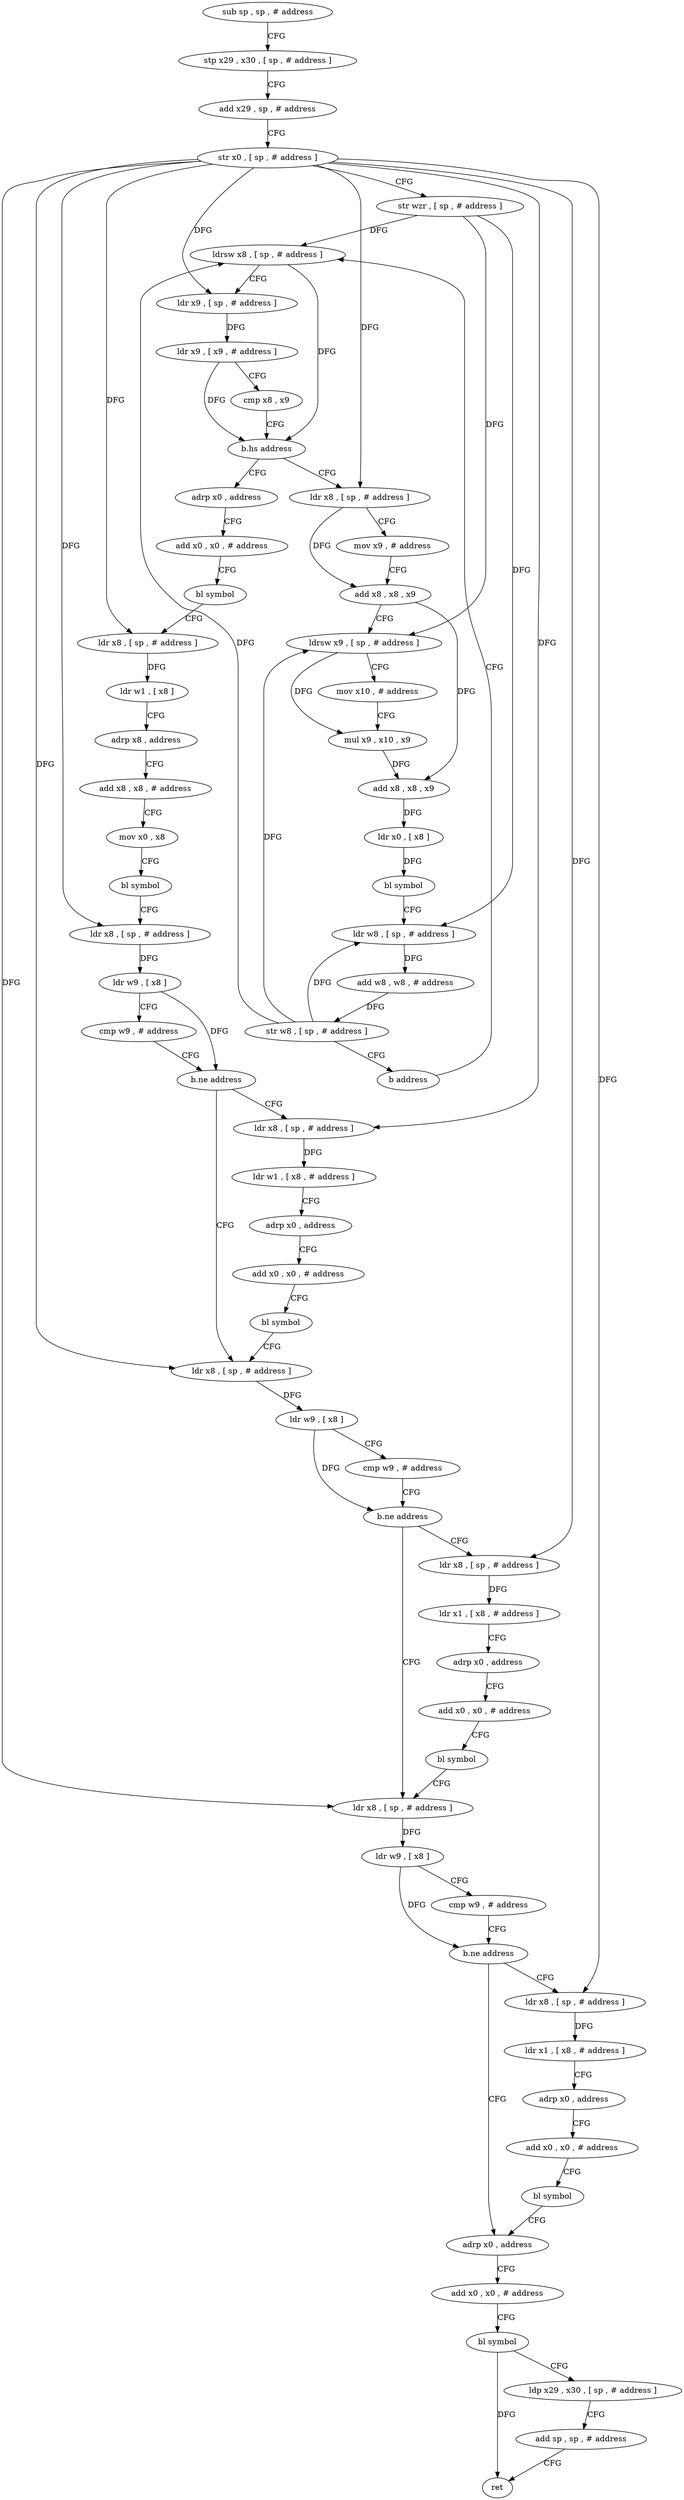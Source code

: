 digraph "func" {
"132088" [label = "sub sp , sp , # address" ]
"132092" [label = "stp x29 , x30 , [ sp , # address ]" ]
"132096" [label = "add x29 , sp , # address" ]
"132100" [label = "str x0 , [ sp , # address ]" ]
"132104" [label = "str wzr , [ sp , # address ]" ]
"132108" [label = "ldrsw x8 , [ sp , # address ]" ]
"132180" [label = "adrp x0 , address" ]
"132184" [label = "add x0 , x0 , # address" ]
"132188" [label = "bl symbol" ]
"132192" [label = "ldr x8 , [ sp , # address ]" ]
"132196" [label = "ldr w1 , [ x8 ]" ]
"132200" [label = "adrp x8 , address" ]
"132204" [label = "add x8 , x8 , # address" ]
"132208" [label = "mov x0 , x8" ]
"132212" [label = "bl symbol" ]
"132216" [label = "ldr x8 , [ sp , # address ]" ]
"132220" [label = "ldr w9 , [ x8 ]" ]
"132224" [label = "cmp w9 , # address" ]
"132228" [label = "b.ne address" ]
"132252" [label = "ldr x8 , [ sp , # address ]" ]
"132232" [label = "ldr x8 , [ sp , # address ]" ]
"132128" [label = "ldr x8 , [ sp , # address ]" ]
"132132" [label = "mov x9 , # address" ]
"132136" [label = "add x8 , x8 , x9" ]
"132140" [label = "ldrsw x9 , [ sp , # address ]" ]
"132144" [label = "mov x10 , # address" ]
"132148" [label = "mul x9 , x10 , x9" ]
"132152" [label = "add x8 , x8 , x9" ]
"132156" [label = "ldr x0 , [ x8 ]" ]
"132160" [label = "bl symbol" ]
"132164" [label = "ldr w8 , [ sp , # address ]" ]
"132168" [label = "add w8 , w8 , # address" ]
"132172" [label = "str w8 , [ sp , # address ]" ]
"132176" [label = "b address" ]
"132256" [label = "ldr w9 , [ x8 ]" ]
"132260" [label = "cmp w9 , # address" ]
"132264" [label = "b.ne address" ]
"132288" [label = "ldr x8 , [ sp , # address ]" ]
"132268" [label = "ldr x8 , [ sp , # address ]" ]
"132236" [label = "ldr w1 , [ x8 , # address ]" ]
"132240" [label = "adrp x0 , address" ]
"132244" [label = "add x0 , x0 , # address" ]
"132248" [label = "bl symbol" ]
"132112" [label = "ldr x9 , [ sp , # address ]" ]
"132116" [label = "ldr x9 , [ x9 , # address ]" ]
"132120" [label = "cmp x8 , x9" ]
"132124" [label = "b.hs address" ]
"132292" [label = "ldr w9 , [ x8 ]" ]
"132296" [label = "cmp w9 , # address" ]
"132300" [label = "b.ne address" ]
"132324" [label = "adrp x0 , address" ]
"132304" [label = "ldr x8 , [ sp , # address ]" ]
"132272" [label = "ldr x1 , [ x8 , # address ]" ]
"132276" [label = "adrp x0 , address" ]
"132280" [label = "add x0 , x0 , # address" ]
"132284" [label = "bl symbol" ]
"132328" [label = "add x0 , x0 , # address" ]
"132332" [label = "bl symbol" ]
"132336" [label = "ldp x29 , x30 , [ sp , # address ]" ]
"132340" [label = "add sp , sp , # address" ]
"132344" [label = "ret" ]
"132308" [label = "ldr x1 , [ x8 , # address ]" ]
"132312" [label = "adrp x0 , address" ]
"132316" [label = "add x0 , x0 , # address" ]
"132320" [label = "bl symbol" ]
"132088" -> "132092" [ label = "CFG" ]
"132092" -> "132096" [ label = "CFG" ]
"132096" -> "132100" [ label = "CFG" ]
"132100" -> "132104" [ label = "CFG" ]
"132100" -> "132112" [ label = "DFG" ]
"132100" -> "132192" [ label = "DFG" ]
"132100" -> "132216" [ label = "DFG" ]
"132100" -> "132128" [ label = "DFG" ]
"132100" -> "132252" [ label = "DFG" ]
"132100" -> "132232" [ label = "DFG" ]
"132100" -> "132288" [ label = "DFG" ]
"132100" -> "132268" [ label = "DFG" ]
"132100" -> "132304" [ label = "DFG" ]
"132104" -> "132108" [ label = "DFG" ]
"132104" -> "132140" [ label = "DFG" ]
"132104" -> "132164" [ label = "DFG" ]
"132108" -> "132112" [ label = "CFG" ]
"132108" -> "132124" [ label = "DFG" ]
"132180" -> "132184" [ label = "CFG" ]
"132184" -> "132188" [ label = "CFG" ]
"132188" -> "132192" [ label = "CFG" ]
"132192" -> "132196" [ label = "DFG" ]
"132196" -> "132200" [ label = "CFG" ]
"132200" -> "132204" [ label = "CFG" ]
"132204" -> "132208" [ label = "CFG" ]
"132208" -> "132212" [ label = "CFG" ]
"132212" -> "132216" [ label = "CFG" ]
"132216" -> "132220" [ label = "DFG" ]
"132220" -> "132224" [ label = "CFG" ]
"132220" -> "132228" [ label = "DFG" ]
"132224" -> "132228" [ label = "CFG" ]
"132228" -> "132252" [ label = "CFG" ]
"132228" -> "132232" [ label = "CFG" ]
"132252" -> "132256" [ label = "DFG" ]
"132232" -> "132236" [ label = "DFG" ]
"132128" -> "132132" [ label = "CFG" ]
"132128" -> "132136" [ label = "DFG" ]
"132132" -> "132136" [ label = "CFG" ]
"132136" -> "132140" [ label = "CFG" ]
"132136" -> "132152" [ label = "DFG" ]
"132140" -> "132144" [ label = "CFG" ]
"132140" -> "132148" [ label = "DFG" ]
"132144" -> "132148" [ label = "CFG" ]
"132148" -> "132152" [ label = "DFG" ]
"132152" -> "132156" [ label = "DFG" ]
"132156" -> "132160" [ label = "DFG" ]
"132160" -> "132164" [ label = "CFG" ]
"132164" -> "132168" [ label = "DFG" ]
"132168" -> "132172" [ label = "DFG" ]
"132172" -> "132176" [ label = "CFG" ]
"132172" -> "132108" [ label = "DFG" ]
"132172" -> "132140" [ label = "DFG" ]
"132172" -> "132164" [ label = "DFG" ]
"132176" -> "132108" [ label = "CFG" ]
"132256" -> "132260" [ label = "CFG" ]
"132256" -> "132264" [ label = "DFG" ]
"132260" -> "132264" [ label = "CFG" ]
"132264" -> "132288" [ label = "CFG" ]
"132264" -> "132268" [ label = "CFG" ]
"132288" -> "132292" [ label = "DFG" ]
"132268" -> "132272" [ label = "DFG" ]
"132236" -> "132240" [ label = "CFG" ]
"132240" -> "132244" [ label = "CFG" ]
"132244" -> "132248" [ label = "CFG" ]
"132248" -> "132252" [ label = "CFG" ]
"132112" -> "132116" [ label = "DFG" ]
"132116" -> "132120" [ label = "CFG" ]
"132116" -> "132124" [ label = "DFG" ]
"132120" -> "132124" [ label = "CFG" ]
"132124" -> "132180" [ label = "CFG" ]
"132124" -> "132128" [ label = "CFG" ]
"132292" -> "132296" [ label = "CFG" ]
"132292" -> "132300" [ label = "DFG" ]
"132296" -> "132300" [ label = "CFG" ]
"132300" -> "132324" [ label = "CFG" ]
"132300" -> "132304" [ label = "CFG" ]
"132324" -> "132328" [ label = "CFG" ]
"132304" -> "132308" [ label = "DFG" ]
"132272" -> "132276" [ label = "CFG" ]
"132276" -> "132280" [ label = "CFG" ]
"132280" -> "132284" [ label = "CFG" ]
"132284" -> "132288" [ label = "CFG" ]
"132328" -> "132332" [ label = "CFG" ]
"132332" -> "132336" [ label = "CFG" ]
"132332" -> "132344" [ label = "DFG" ]
"132336" -> "132340" [ label = "CFG" ]
"132340" -> "132344" [ label = "CFG" ]
"132308" -> "132312" [ label = "CFG" ]
"132312" -> "132316" [ label = "CFG" ]
"132316" -> "132320" [ label = "CFG" ]
"132320" -> "132324" [ label = "CFG" ]
}

